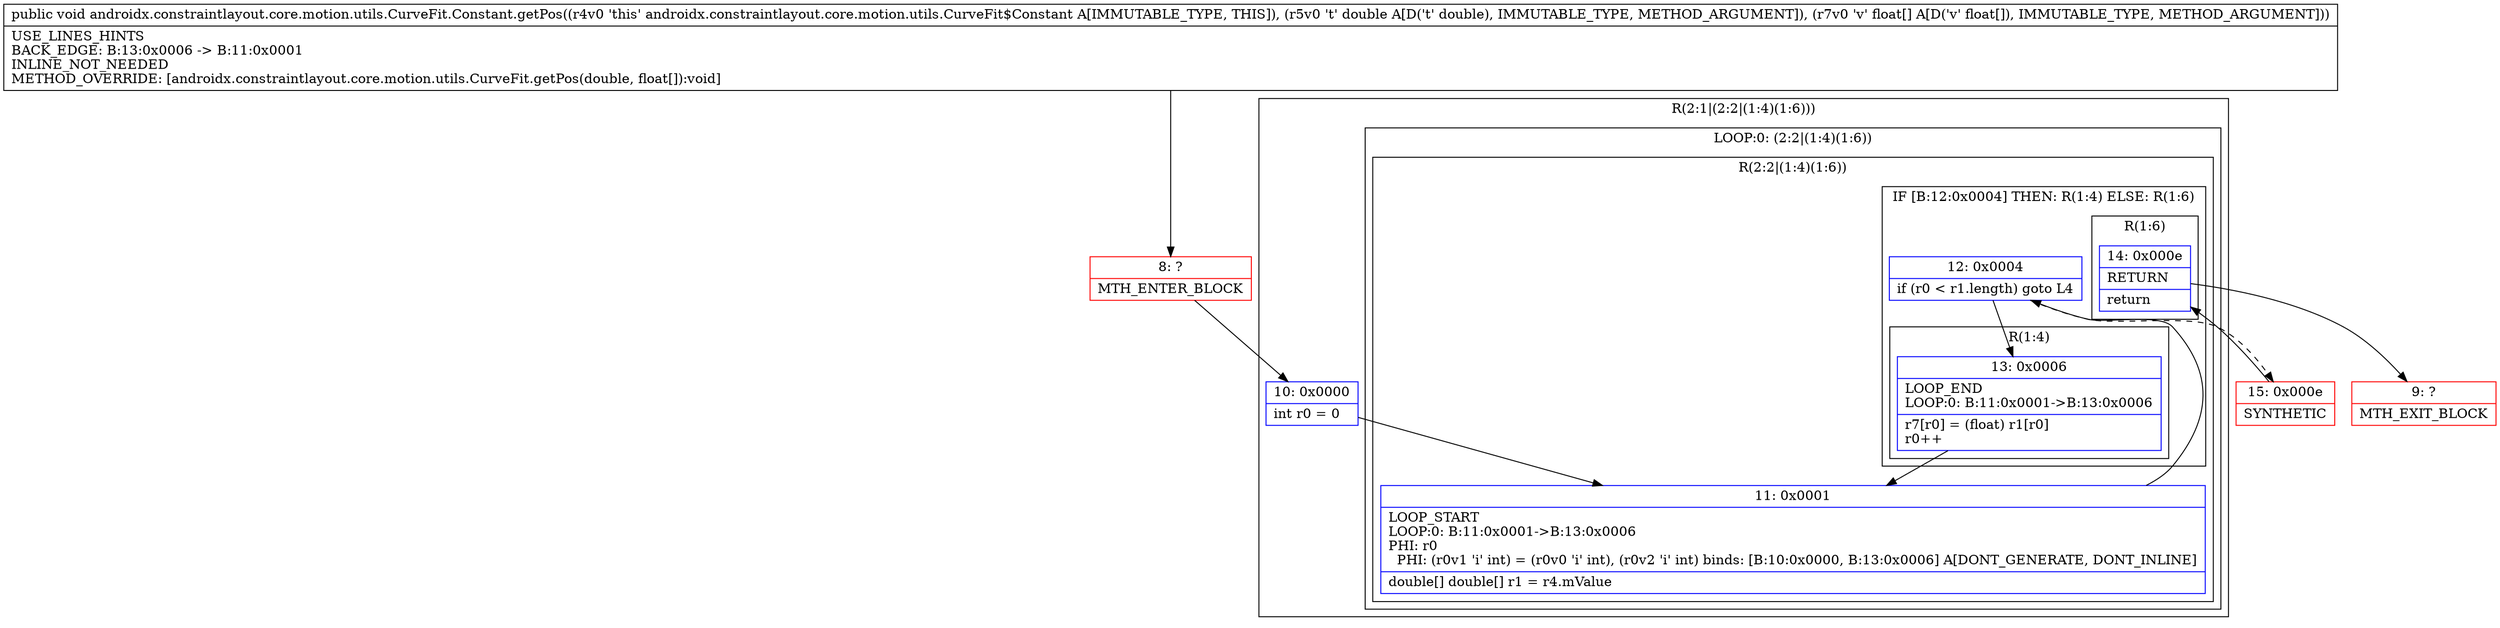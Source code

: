 digraph "CFG forandroidx.constraintlayout.core.motion.utils.CurveFit.Constant.getPos(D[F)V" {
subgraph cluster_Region_843765884 {
label = "R(2:1|(2:2|(1:4)(1:6)))";
node [shape=record,color=blue];
Node_10 [shape=record,label="{10\:\ 0x0000|int r0 = 0\l}"];
subgraph cluster_LoopRegion_225890852 {
label = "LOOP:0: (2:2|(1:4)(1:6))";
node [shape=record,color=blue];
subgraph cluster_Region_631061835 {
label = "R(2:2|(1:4)(1:6))";
node [shape=record,color=blue];
Node_11 [shape=record,label="{11\:\ 0x0001|LOOP_START\lLOOP:0: B:11:0x0001\-\>B:13:0x0006\lPHI: r0 \l  PHI: (r0v1 'i' int) = (r0v0 'i' int), (r0v2 'i' int) binds: [B:10:0x0000, B:13:0x0006] A[DONT_GENERATE, DONT_INLINE]\l|double[] double[] r1 = r4.mValue\l}"];
subgraph cluster_IfRegion_438408259 {
label = "IF [B:12:0x0004] THEN: R(1:4) ELSE: R(1:6)";
node [shape=record,color=blue];
Node_12 [shape=record,label="{12\:\ 0x0004|if (r0 \< r1.length) goto L4\l}"];
subgraph cluster_Region_2028994889 {
label = "R(1:4)";
node [shape=record,color=blue];
Node_13 [shape=record,label="{13\:\ 0x0006|LOOP_END\lLOOP:0: B:11:0x0001\-\>B:13:0x0006\l|r7[r0] = (float) r1[r0]\lr0++\l}"];
}
subgraph cluster_Region_771841796 {
label = "R(1:6)";
node [shape=record,color=blue];
Node_14 [shape=record,label="{14\:\ 0x000e|RETURN\l|return\l}"];
}
}
}
}
}
Node_8 [shape=record,color=red,label="{8\:\ ?|MTH_ENTER_BLOCK\l}"];
Node_15 [shape=record,color=red,label="{15\:\ 0x000e|SYNTHETIC\l}"];
Node_9 [shape=record,color=red,label="{9\:\ ?|MTH_EXIT_BLOCK\l}"];
MethodNode[shape=record,label="{public void androidx.constraintlayout.core.motion.utils.CurveFit.Constant.getPos((r4v0 'this' androidx.constraintlayout.core.motion.utils.CurveFit$Constant A[IMMUTABLE_TYPE, THIS]), (r5v0 't' double A[D('t' double), IMMUTABLE_TYPE, METHOD_ARGUMENT]), (r7v0 'v' float[] A[D('v' float[]), IMMUTABLE_TYPE, METHOD_ARGUMENT]))  | USE_LINES_HINTS\lBACK_EDGE: B:13:0x0006 \-\> B:11:0x0001\lINLINE_NOT_NEEDED\lMETHOD_OVERRIDE: [androidx.constraintlayout.core.motion.utils.CurveFit.getPos(double, float[]):void]\l}"];
MethodNode -> Node_8;Node_10 -> Node_11;
Node_11 -> Node_12;
Node_12 -> Node_13;
Node_12 -> Node_15[style=dashed];
Node_13 -> Node_11;
Node_14 -> Node_9;
Node_8 -> Node_10;
Node_15 -> Node_14;
}

